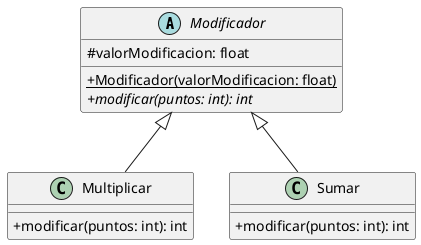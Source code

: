 @startuml
skinparam classAttributeIconSize 0

abstract class Modificador {
    #valorModificacion: float
    +{static}Modificador(valorModificacion: float)
    +{abstract}modificar(puntos: int): int
}

class Multiplicar {
    +modificar(puntos: int): int
}
class Sumar {
    +modificar(puntos: int): int
}

Modificador <|-- Multiplicar
Modificador <|-- Sumar


@enduml